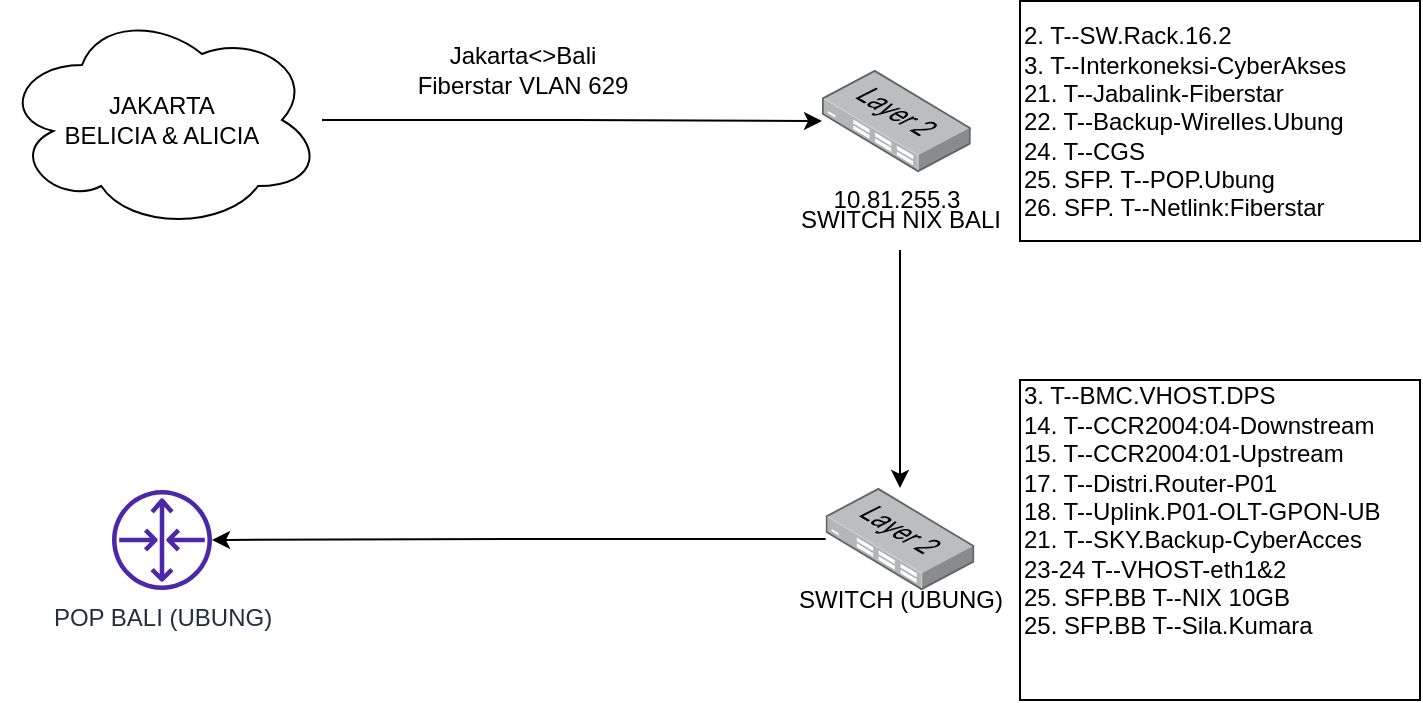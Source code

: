 <mxfile version="20.8.1" type="github">
  <diagram id="OqgXAW-LPqEifzOETUMX" name="Page-1">
    <mxGraphModel dx="314" dy="584" grid="1" gridSize="10" guides="1" tooltips="1" connect="1" arrows="1" fold="1" page="1" pageScale="1" pageWidth="850" pageHeight="1100" math="0" shadow="0">
      <root>
        <mxCell id="0" />
        <mxCell id="1" parent="0" />
        <mxCell id="n1W2GSKpQ4CHd-G-5UiB-4" style="edgeStyle=orthogonalEdgeStyle;rounded=0;orthogonalLoop=1;jettySize=auto;html=1;" edge="1" parent="1" source="n1W2GSKpQ4CHd-G-5UiB-1" target="n1W2GSKpQ4CHd-G-5UiB-3">
          <mxGeometry relative="1" as="geometry" />
        </mxCell>
        <mxCell id="n1W2GSKpQ4CHd-G-5UiB-1" value="JAKARTA &lt;br&gt;BELICIA &amp;amp; ALICIA" style="ellipse;shape=cloud;whiteSpace=wrap;html=1;" vertex="1" parent="1">
          <mxGeometry x="130" y="90" width="160" height="110" as="geometry" />
        </mxCell>
        <mxCell id="n1W2GSKpQ4CHd-G-5UiB-2" value="POP BALI (UBUNG)" style="sketch=0;outlineConnect=0;fontColor=#232F3E;gradientColor=none;fillColor=#4D27AA;strokeColor=none;dashed=0;verticalLabelPosition=bottom;verticalAlign=top;align=center;html=1;fontSize=12;fontStyle=0;aspect=fixed;pointerEvents=1;shape=mxgraph.aws4.router;" vertex="1" parent="1">
          <mxGeometry x="185" y="330" width="50" height="50" as="geometry" />
        </mxCell>
        <mxCell id="n1W2GSKpQ4CHd-G-5UiB-3" value="10.81.255.3" style="points=[];aspect=fixed;html=1;align=center;shadow=0;dashed=0;image;image=img/lib/allied_telesis/switch/Switch_24_port_L2.svg;" vertex="1" parent="1">
          <mxGeometry x="540" y="120" width="74.4" height="51" as="geometry" />
        </mxCell>
        <mxCell id="n1W2GSKpQ4CHd-G-5UiB-10" style="edgeStyle=orthogonalEdgeStyle;rounded=0;orthogonalLoop=1;jettySize=auto;html=1;" edge="1" parent="1" source="n1W2GSKpQ4CHd-G-5UiB-5" target="n1W2GSKpQ4CHd-G-5UiB-7">
          <mxGeometry relative="1" as="geometry" />
        </mxCell>
        <mxCell id="n1W2GSKpQ4CHd-G-5UiB-5" value="SWITCH NIX BALI" style="text;html=1;align=center;verticalAlign=middle;resizable=0;points=[];autosize=1;strokeColor=none;fillColor=none;" vertex="1" parent="1">
          <mxGeometry x="519" y="180" width="120" height="30" as="geometry" />
        </mxCell>
        <mxCell id="n1W2GSKpQ4CHd-G-5UiB-6" value="Jakarta&amp;lt;&amp;gt;Bali &lt;br&gt;Fiberstar VLAN 629" style="text;html=1;align=center;verticalAlign=middle;resizable=0;points=[];autosize=1;strokeColor=none;fillColor=none;" vertex="1" parent="1">
          <mxGeometry x="325" y="100" width="130" height="40" as="geometry" />
        </mxCell>
        <mxCell id="n1W2GSKpQ4CHd-G-5UiB-12" style="edgeStyle=orthogonalEdgeStyle;rounded=0;orthogonalLoop=1;jettySize=auto;html=1;" edge="1" parent="1" source="n1W2GSKpQ4CHd-G-5UiB-7" target="n1W2GSKpQ4CHd-G-5UiB-2">
          <mxGeometry relative="1" as="geometry" />
        </mxCell>
        <mxCell id="n1W2GSKpQ4CHd-G-5UiB-7" value="" style="points=[];aspect=fixed;html=1;align=center;shadow=0;dashed=0;image;image=img/lib/allied_telesis/switch/Switch_24_port_L2.svg;" vertex="1" parent="1">
          <mxGeometry x="541.8" y="329" width="74.4" height="51" as="geometry" />
        </mxCell>
        <mxCell id="n1W2GSKpQ4CHd-G-5UiB-8" value="SWITCH (UBUNG)" style="text;html=1;align=center;verticalAlign=middle;resizable=0;points=[];autosize=1;strokeColor=none;fillColor=none;" vertex="1" parent="1">
          <mxGeometry x="514" y="370" width="130" height="30" as="geometry" />
        </mxCell>
        <mxCell id="n1W2GSKpQ4CHd-G-5UiB-9" value="&lt;div align=&quot;left&quot;&gt;2. T--SW.Rack.16.2&lt;/div&gt;&lt;div align=&quot;left&quot;&gt;3. T--Interkoneksi-CyberAkses&lt;/div&gt;&lt;div align=&quot;left&quot;&gt;21. T--Jabalink-Fiberstar&lt;/div&gt;&lt;div align=&quot;left&quot;&gt;22. T--Backup-Wirelles.Ubung&lt;/div&gt;&lt;div align=&quot;left&quot;&gt;24. T--CGS&lt;/div&gt;&lt;div align=&quot;left&quot;&gt;25. SFP. T--POP.Ubung&lt;/div&gt;&lt;div align=&quot;left&quot;&gt;26. SFP. T--Netlink:Fiberstar&lt;br&gt;&lt;/div&gt;" style="whiteSpace=wrap;html=1;align=left;" vertex="1" parent="1">
          <mxGeometry x="639" y="85.5" width="200" height="120" as="geometry" />
        </mxCell>
        <mxCell id="n1W2GSKpQ4CHd-G-5UiB-11" value="&lt;div align=&quot;left&quot;&gt;3. T--BMC.VHOST.DPS&lt;/div&gt;&lt;div align=&quot;left&quot;&gt;14. T--CCR2004:04-Downstream&lt;/div&gt;&lt;div align=&quot;left&quot;&gt;15. T--CCR2004:01-Upstream&lt;/div&gt;&lt;div align=&quot;left&quot;&gt;17. T--Distri.Router-P01&lt;/div&gt;&lt;div align=&quot;left&quot;&gt;18. T--Uplink.P01-OLT-GPON-UB&lt;/div&gt;&lt;div align=&quot;left&quot;&gt;21. T--SKY.Backup-CyberAcces&lt;/div&gt;&lt;div align=&quot;left&quot;&gt;23-24 T--VHOST-eth1&amp;amp;2&lt;/div&gt;&lt;div align=&quot;left&quot;&gt;25. SFP.BB T--NIX 10GB&lt;/div&gt;&lt;div align=&quot;left&quot;&gt;25. SFP.BB T--Sila.Kumara&lt;br&gt;&lt;/div&gt;&lt;div align=&quot;left&quot;&gt;&lt;br&gt;&lt;/div&gt;&lt;div align=&quot;left&quot;&gt;&lt;br&gt;&lt;/div&gt;" style="whiteSpace=wrap;html=1;align=left;" vertex="1" parent="1">
          <mxGeometry x="639" y="275" width="200" height="160" as="geometry" />
        </mxCell>
      </root>
    </mxGraphModel>
  </diagram>
</mxfile>
